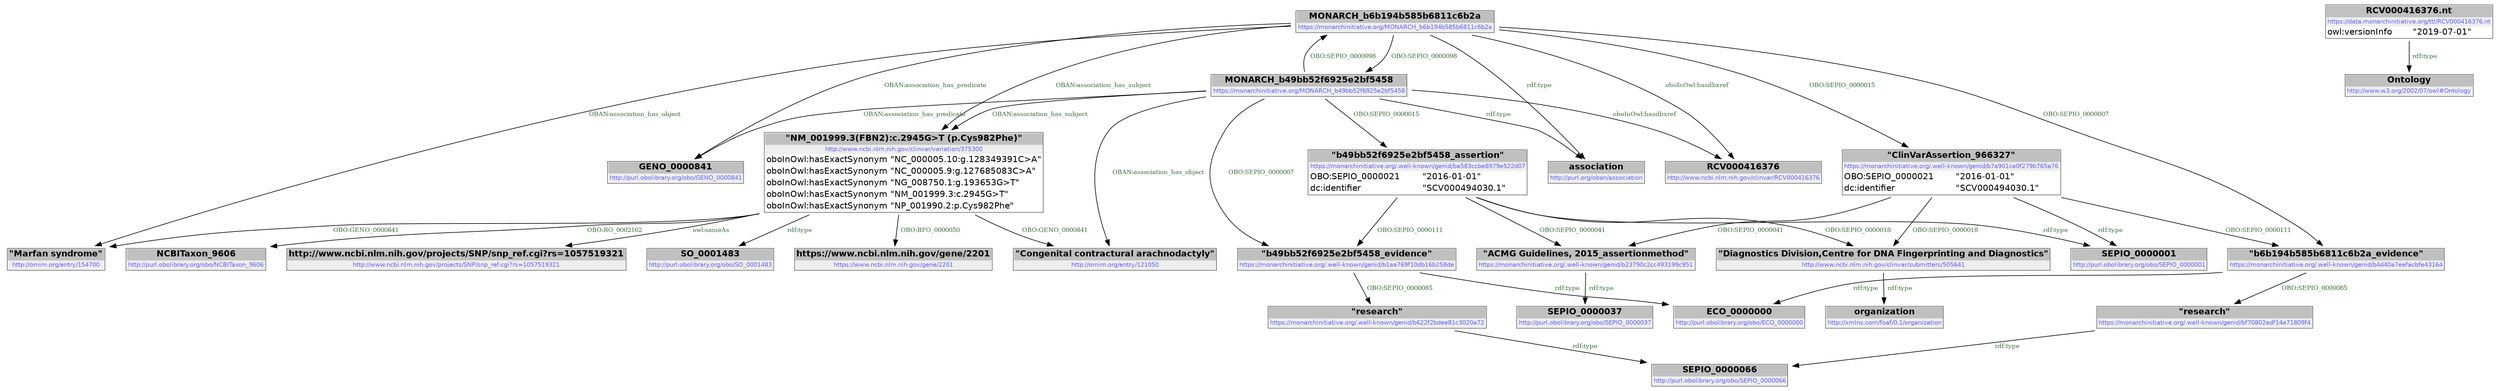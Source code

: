 digraph { 
 node [ fontname="DejaVu Sans" ] ; 
	node1 -> node2 [ color=BLACK, label=< <font point-size='10' color='#336633'>OBAN:association_has_predicate</font> > ] ;
	node6 -> node5 [ color=BLACK, label=< <font point-size='10' color='#336633'>OBO:SEPIO_0000007</font> > ] ;
	node1 -> node6 [ color=BLACK, label=< <font point-size='10' color='#336633'>OBO:SEPIO_0000098</font> > ] ;
	node1 -> node7 [ color=BLACK, label=< <font point-size='10' color='#336633'>OBO:SEPIO_0000007</font> > ] ;
	node7 -> node8 [ color=BLACK, label=< <font point-size='10' color='#336633'>OBO:SEPIO_0000085</font> > ] ;
	node9 -> node5 [ color=BLACK, label=< <font point-size='10' color='#336633'>OBO:SEPIO_0000111</font> > ] ;
	node0 -> node7 [ color=BLACK, label=< <font point-size='10' color='#336633'>OBO:SEPIO_0000111</font> > ] ;
	node1 -> node10 [ color=BLACK, label=< <font point-size='10' color='#336633'>rdf:type</font> > ] ;
	node11 -> node12 [ color=BLACK, label=< <font point-size='10' color='#336633'>rdf:type</font> > ] ;
	node13 -> node14 [ color=BLACK, label=< <font point-size='10' color='#336633'>rdf:type</font> > ] ;
	node6 -> node10 [ color=BLACK, label=< <font point-size='10' color='#336633'>rdf:type</font> > ] ;
	node16 -> node17 [ color=BLACK, label=< <font point-size='10' color='#336633'>rdf:type</font> > ] ;
	node6 -> node18 [ color=BLACK, label=< <font point-size='10' color='#336633'>OBAN:association_has_object</font> > ] ;
	node13 -> node19 [ color=BLACK, label=< <font point-size='10' color='#336633'>OBO:RO_0002162</font> > ] ;
	node1 -> node20 [ color=BLACK, label=< <font point-size='10' color='#336633'>oboInOwl:hasdbxref</font> > ] ;
	node0 -> node21 [ color=BLACK, label=< <font point-size='10' color='#336633'>rdf:type</font> > ] ;
	node6 -> node9 [ color=BLACK, label=< <font point-size='10' color='#336633'>OBO:SEPIO_0000015</font> > ] ;
	node5 -> node22 [ color=BLACK, label=< <font point-size='10' color='#336633'>rdf:type</font> > ] ;
	node9 -> node3 [ color=BLACK, label=< <font point-size='10' color='#336633'>OBO:SEPIO_0000041</font> > ] ;
	node5 -> node4 [ color=BLACK, label=< <font point-size='10' color='#336633'>OBO:SEPIO_0000085</font> > ] ;
	node13 -> node23 [ color=BLACK, label=< <font point-size='10' color='#336633'>owl:sameAs</font> > ] ;
	node8 -> node24 [ color=BLACK, label=< <font point-size='10' color='#336633'>rdf:type</font> > ] ;
	node7 -> node22 [ color=BLACK, label=< <font point-size='10' color='#336633'>rdf:type</font> > ] ;
	node13 -> node15 [ color=BLACK, label=< <font point-size='10' color='#336633'>OBO:GENO_0000841</font> > ] ;
	node9 -> node16 [ color=BLACK, label=< <font point-size='10' color='#336633'>OBO:SEPIO_0000018</font> > ] ;
	node0 -> node16 [ color=BLACK, label=< <font point-size='10' color='#336633'>OBO:SEPIO_0000018</font> > ] ;
	node9 -> node21 [ color=BLACK, label=< <font point-size='10' color='#336633'>rdf:type</font> > ] ;
	node3 -> node25 [ color=BLACK, label=< <font point-size='10' color='#336633'>rdf:type</font> > ] ;
	node0 -> node3 [ color=BLACK, label=< <font point-size='10' color='#336633'>OBO:SEPIO_0000041</font> > ] ;
	node4 -> node24 [ color=BLACK, label=< <font point-size='10' color='#336633'>rdf:type</font> > ] ;
	node6 -> node20 [ color=BLACK, label=< <font point-size='10' color='#336633'>oboInOwl:hasdbxref</font> > ] ;
	node13 -> node26 [ color=BLACK, label=< <font point-size='10' color='#336633'>OBO:BFO_0000050</font> > ] ;
	node6 -> node2 [ color=BLACK, label=< <font point-size='10' color='#336633'>OBAN:association_has_predicate</font> > ] ;
	node6 -> node1 [ color=BLACK, label=< <font point-size='10' color='#336633'>OBO:SEPIO_0000098</font> > ] ;
	node1 -> node15 [ color=BLACK, label=< <font point-size='10' color='#336633'>OBAN:association_has_object</font> > ] ;
	node6 -> node13 [ color=BLACK, label=< <font point-size='10' color='#336633'>OBAN:association_has_subject</font> > ] ;
	node1 -> node0 [ color=BLACK, label=< <font point-size='10' color='#336633'>OBO:SEPIO_0000015</font> > ] ;
	node1 -> node13 [ color=BLACK, label=< <font point-size='10' color='#336633'>OBAN:association_has_subject</font> > ] ;
	node13 -> node18 [ color=BLACK, label=< <font point-size='10' color='#336633'>OBO:GENO_0000841</font> > ] ;
# https://monarchinitiative.org/.well-known/genid/b7a901ca0f279b765a76 node0
node0 [ shape=none, color=black label=< <table color='#666666' cellborder='0' cellspacing='0' border='1'><tr><td colspan='2' bgcolor='grey'><B>&quot;ClinVarAssertion_966327&quot;</B></td></tr><tr><td href='https://monarchinitiative.org/.well-known/genid/b7a901ca0f279b765a76' bgcolor='#eeeeee' colspan='2'><font point-size='10' color='#6666ff'>https://monarchinitiative.org/.well-known/genid/b7a901ca0f279b765a76</font></td></tr><tr><td align='left'>OBO:SEPIO_0000021</td><td align='left'>&quot;2016-01-01&quot;</td></tr><tr><td align='left'>dc:identifier</td><td align='left'>&quot;SCV000494030.1&quot;</td></tr></table> > ] 
# https://monarchinitiative.org/MONARCH_b6b194b585b6811c6b2a node1
node1 [ shape=none, color=black label=< <table color='#666666' cellborder='0' cellspacing='0' border='1'><tr><td colspan='2' bgcolor='grey'><B>MONARCH_b6b194b585b6811c6b2a</B></td></tr><tr><td href='https://monarchinitiative.org/MONARCH_b6b194b585b6811c6b2a' bgcolor='#eeeeee' colspan='2'><font point-size='10' color='#6666ff'>https://monarchinitiative.org/MONARCH_b6b194b585b6811c6b2a</font></td></tr></table> > ] 
# http://purl.obolibrary.org/obo/GENO_0000841 node2
node2 [ shape=none, color=black label=< <table color='#666666' cellborder='0' cellspacing='0' border='1'><tr><td colspan='2' bgcolor='grey'><B>GENO_0000841</B></td></tr><tr><td href='http://purl.obolibrary.org/obo/GENO_0000841' bgcolor='#eeeeee' colspan='2'><font point-size='10' color='#6666ff'>http://purl.obolibrary.org/obo/GENO_0000841</font></td></tr></table> > ] 
# https://monarchinitiative.org/.well-known/genid/b23790c2cc493199c951 node3
node3 [ shape=none, color=black label=< <table color='#666666' cellborder='0' cellspacing='0' border='1'><tr><td colspan='2' bgcolor='grey'><B>&quot;ACMG Guidelines, 2015_assertionmethod&quot;</B></td></tr><tr><td href='https://monarchinitiative.org/.well-known/genid/b23790c2cc493199c951' bgcolor='#eeeeee' colspan='2'><font point-size='10' color='#6666ff'>https://monarchinitiative.org/.well-known/genid/b23790c2cc493199c951</font></td></tr></table> > ] 
# https://monarchinitiative.org/.well-known/genid/b622f2bdee81c3020a72 node4
node4 [ shape=none, color=black label=< <table color='#666666' cellborder='0' cellspacing='0' border='1'><tr><td colspan='2' bgcolor='grey'><B>&quot;research&quot;</B></td></tr><tr><td href='https://monarchinitiative.org/.well-known/genid/b622f2bdee81c3020a72' bgcolor='#eeeeee' colspan='2'><font point-size='10' color='#6666ff'>https://monarchinitiative.org/.well-known/genid/b622f2bdee81c3020a72</font></td></tr></table> > ] 
# https://monarchinitiative.org/.well-known/genid/b1aa769f10db16b258de node5
node5 [ shape=none, color=black label=< <table color='#666666' cellborder='0' cellspacing='0' border='1'><tr><td colspan='2' bgcolor='grey'><B>&quot;b49bb52f6925e2bf5458_evidence&quot;</B></td></tr><tr><td href='https://monarchinitiative.org/.well-known/genid/b1aa769f10db16b258de' bgcolor='#eeeeee' colspan='2'><font point-size='10' color='#6666ff'>https://monarchinitiative.org/.well-known/genid/b1aa769f10db16b258de</font></td></tr></table> > ] 
# https://monarchinitiative.org/MONARCH_b49bb52f6925e2bf5458 node6
node6 [ shape=none, color=black label=< <table color='#666666' cellborder='0' cellspacing='0' border='1'><tr><td colspan='2' bgcolor='grey'><B>MONARCH_b49bb52f6925e2bf5458</B></td></tr><tr><td href='https://monarchinitiative.org/MONARCH_b49bb52f6925e2bf5458' bgcolor='#eeeeee' colspan='2'><font point-size='10' color='#6666ff'>https://monarchinitiative.org/MONARCH_b49bb52f6925e2bf5458</font></td></tr></table> > ] 
# https://monarchinitiative.org/.well-known/genid/b4d40a7eefacbfe43164 node7
node7 [ shape=none, color=black label=< <table color='#666666' cellborder='0' cellspacing='0' border='1'><tr><td colspan='2' bgcolor='grey'><B>&quot;b6b194b585b6811c6b2a_evidence&quot;</B></td></tr><tr><td href='https://monarchinitiative.org/.well-known/genid/b4d40a7eefacbfe43164' bgcolor='#eeeeee' colspan='2'><font point-size='10' color='#6666ff'>https://monarchinitiative.org/.well-known/genid/b4d40a7eefacbfe43164</font></td></tr></table> > ] 
# https://monarchinitiative.org/.well-known/genid/bf70802edf14e71809f4 node8
node8 [ shape=none, color=black label=< <table color='#666666' cellborder='0' cellspacing='0' border='1'><tr><td colspan='2' bgcolor='grey'><B>&quot;research&quot;</B></td></tr><tr><td href='https://monarchinitiative.org/.well-known/genid/bf70802edf14e71809f4' bgcolor='#eeeeee' colspan='2'><font point-size='10' color='#6666ff'>https://monarchinitiative.org/.well-known/genid/bf70802edf14e71809f4</font></td></tr></table> > ] 
# https://monarchinitiative.org/.well-known/genid/ba583ccbe8979e522d07 node9
node9 [ shape=none, color=black label=< <table color='#666666' cellborder='0' cellspacing='0' border='1'><tr><td colspan='2' bgcolor='grey'><B>&quot;b49bb52f6925e2bf5458_assertion&quot;</B></td></tr><tr><td href='https://monarchinitiative.org/.well-known/genid/ba583ccbe8979e522d07' bgcolor='#eeeeee' colspan='2'><font point-size='10' color='#6666ff'>https://monarchinitiative.org/.well-known/genid/ba583ccbe8979e522d07</font></td></tr><tr><td align='left'>OBO:SEPIO_0000021</td><td align='left'>&quot;2016-01-01&quot;</td></tr><tr><td align='left'>dc:identifier</td><td align='left'>&quot;SCV000494030.1&quot;</td></tr></table> > ] 
# http://purl.org/oban/association node10
node10 [ shape=none, color=black label=< <table color='#666666' cellborder='0' cellspacing='0' border='1'><tr><td colspan='2' bgcolor='grey'><B>association</B></td></tr><tr><td href='http://purl.org/oban/association' bgcolor='#eeeeee' colspan='2'><font point-size='10' color='#6666ff'>http://purl.org/oban/association</font></td></tr></table> > ] 
# https://data.monarchinitiative.org/ttl/RCV000416376.nt node11
node11 [ shape=none, color=black label=< <table color='#666666' cellborder='0' cellspacing='0' border='1'><tr><td colspan='2' bgcolor='grey'><B>RCV000416376.nt</B></td></tr><tr><td href='https://data.monarchinitiative.org/ttl/RCV000416376.nt' bgcolor='#eeeeee' colspan='2'><font point-size='10' color='#6666ff'>https://data.monarchinitiative.org/ttl/RCV000416376.nt</font></td></tr><tr><td align='left'>owl:versionInfo</td><td align='left'>&quot;2019-07-01&quot;</td></tr></table> > ] 
# http://www.w3.org/2002/07/owl#Ontology node12
node12 [ shape=none, color=black label=< <table color='#666666' cellborder='0' cellspacing='0' border='1'><tr><td colspan='2' bgcolor='grey'><B>Ontology</B></td></tr><tr><td href='http://www.w3.org/2002/07/owl#Ontology' bgcolor='#eeeeee' colspan='2'><font point-size='10' color='#6666ff'>http://www.w3.org/2002/07/owl#Ontology</font></td></tr></table> > ] 
# http://www.ncbi.nlm.nih.gov/clinvar/variation/375300 node13
node13 [ shape=none, color=black label=< <table color='#666666' cellborder='0' cellspacing='0' border='1'><tr><td colspan='2' bgcolor='grey'><B>&quot;NM_001999.3(FBN2):c.2945G&gt;T (p.Cys982Phe)&quot;</B></td></tr><tr><td href='http://www.ncbi.nlm.nih.gov/clinvar/variation/375300' bgcolor='#eeeeee' colspan='2'><font point-size='10' color='#6666ff'>http://www.ncbi.nlm.nih.gov/clinvar/variation/375300</font></td></tr><tr><td align='left'>oboInOwl:hasExactSynonym</td><td align='left'>&quot;NC_000005.10:g.128349391C&gt;A&quot;</td></tr><tr><td align='left'>oboInOwl:hasExactSynonym</td><td align='left'>&quot;NC_000005.9:g.127685083C&gt;A&quot;</td></tr><tr><td align='left'>oboInOwl:hasExactSynonym</td><td align='left'>&quot;NG_008750.1:g.193653G&gt;T&quot;</td></tr><tr><td align='left'>oboInOwl:hasExactSynonym</td><td align='left'>&quot;NM_001999.3:c.2945G&gt;T&quot;</td></tr><tr><td align='left'>oboInOwl:hasExactSynonym</td><td align='left'>&quot;NP_001990.2:p.Cys982Phe&quot;</td></tr></table> > ] 
# http://purl.obolibrary.org/obo/SO_0001483 node14
node14 [ shape=none, color=black label=< <table color='#666666' cellborder='0' cellspacing='0' border='1'><tr><td colspan='2' bgcolor='grey'><B>SO_0001483</B></td></tr><tr><td href='http://purl.obolibrary.org/obo/SO_0001483' bgcolor='#eeeeee' colspan='2'><font point-size='10' color='#6666ff'>http://purl.obolibrary.org/obo/SO_0001483</font></td></tr></table> > ] 
# http://omim.org/entry/154700 node15
node15 [ shape=none, color=black label=< <table color='#666666' cellborder='0' cellspacing='0' border='1'><tr><td colspan='2' bgcolor='grey'><B>&quot;Marfan syndrome&quot;</B></td></tr><tr><td href='http://omim.org/entry/154700' bgcolor='#eeeeee' colspan='2'><font point-size='10' color='#6666ff'>http://omim.org/entry/154700</font></td></tr></table> > ] 
# http://www.ncbi.nlm.nih.gov/clinvar/submitters/505641 node16
node16 [ shape=none, color=black label=< <table color='#666666' cellborder='0' cellspacing='0' border='1'><tr><td colspan='2' bgcolor='grey'><B>&quot;Diagnostics Division,Centre for DNA Fingerprinting and Diagnostics&quot;</B></td></tr><tr><td href='http://www.ncbi.nlm.nih.gov/clinvar/submitters/505641' bgcolor='#eeeeee' colspan='2'><font point-size='10' color='#6666ff'>http://www.ncbi.nlm.nih.gov/clinvar/submitters/505641</font></td></tr></table> > ] 
# http://xmlns.com/foaf/0.1/organization node17
node17 [ shape=none, color=black label=< <table color='#666666' cellborder='0' cellspacing='0' border='1'><tr><td colspan='2' bgcolor='grey'><B>organization</B></td></tr><tr><td href='http://xmlns.com/foaf/0.1/organization' bgcolor='#eeeeee' colspan='2'><font point-size='10' color='#6666ff'>http://xmlns.com/foaf/0.1/organization</font></td></tr></table> > ] 
# http://omim.org/entry/121050 node18
node18 [ shape=none, color=black label=< <table color='#666666' cellborder='0' cellspacing='0' border='1'><tr><td colspan='2' bgcolor='grey'><B>&quot;Congenital contractural arachnodactyly&quot;</B></td></tr><tr><td href='http://omim.org/entry/121050' bgcolor='#eeeeee' colspan='2'><font point-size='10' color='#6666ff'>http://omim.org/entry/121050</font></td></tr></table> > ] 
# http://purl.obolibrary.org/obo/NCBITaxon_9606 node19
node19 [ shape=none, color=black label=< <table color='#666666' cellborder='0' cellspacing='0' border='1'><tr><td colspan='2' bgcolor='grey'><B>NCBITaxon_9606</B></td></tr><tr><td href='http://purl.obolibrary.org/obo/NCBITaxon_9606' bgcolor='#eeeeee' colspan='2'><font point-size='10' color='#6666ff'>http://purl.obolibrary.org/obo/NCBITaxon_9606</font></td></tr></table> > ] 
# http://www.ncbi.nlm.nih.gov/clinvar/RCV000416376 node20
node20 [ shape=none, color=black label=< <table color='#666666' cellborder='0' cellspacing='0' border='1'><tr><td colspan='2' bgcolor='grey'><B>RCV000416376</B></td></tr><tr><td href='http://www.ncbi.nlm.nih.gov/clinvar/RCV000416376' bgcolor='#eeeeee' colspan='2'><font point-size='10' color='#6666ff'>http://www.ncbi.nlm.nih.gov/clinvar/RCV000416376</font></td></tr></table> > ] 
# http://purl.obolibrary.org/obo/SEPIO_0000001 node21
node21 [ shape=none, color=black label=< <table color='#666666' cellborder='0' cellspacing='0' border='1'><tr><td colspan='2' bgcolor='grey'><B>SEPIO_0000001</B></td></tr><tr><td href='http://purl.obolibrary.org/obo/SEPIO_0000001' bgcolor='#eeeeee' colspan='2'><font point-size='10' color='#6666ff'>http://purl.obolibrary.org/obo/SEPIO_0000001</font></td></tr></table> > ] 
# http://purl.obolibrary.org/obo/ECO_0000000 node22
node22 [ shape=none, color=black label=< <table color='#666666' cellborder='0' cellspacing='0' border='1'><tr><td colspan='2' bgcolor='grey'><B>ECO_0000000</B></td></tr><tr><td href='http://purl.obolibrary.org/obo/ECO_0000000' bgcolor='#eeeeee' colspan='2'><font point-size='10' color='#6666ff'>http://purl.obolibrary.org/obo/ECO_0000000</font></td></tr></table> > ] 
# http://www.ncbi.nlm.nih.gov/projects/SNP/snp_ref.cgi?rs=1057519321 node23
node23 [ shape=none, color=black label=< <table color='#666666' cellborder='0' cellspacing='0' border='1'><tr><td colspan='2' bgcolor='grey'><B>http://www.ncbi.nlm.nih.gov/projects/SNP/snp_ref.cgi?rs=1057519321</B></td></tr><tr><td href='http://www.ncbi.nlm.nih.gov/projects/SNP/snp_ref.cgi?rs=1057519321' bgcolor='#eeeeee' colspan='2'><font point-size='10' color='#6666ff'>http://www.ncbi.nlm.nih.gov/projects/SNP/snp_ref.cgi?rs=1057519321</font></td></tr></table> > ] 
# http://purl.obolibrary.org/obo/SEPIO_0000066 node24
node24 [ shape=none, color=black label=< <table color='#666666' cellborder='0' cellspacing='0' border='1'><tr><td colspan='2' bgcolor='grey'><B>SEPIO_0000066</B></td></tr><tr><td href='http://purl.obolibrary.org/obo/SEPIO_0000066' bgcolor='#eeeeee' colspan='2'><font point-size='10' color='#6666ff'>http://purl.obolibrary.org/obo/SEPIO_0000066</font></td></tr></table> > ] 
# http://purl.obolibrary.org/obo/SEPIO_0000037 node25
node25 [ shape=none, color=black label=< <table color='#666666' cellborder='0' cellspacing='0' border='1'><tr><td colspan='2' bgcolor='grey'><B>SEPIO_0000037</B></td></tr><tr><td href='http://purl.obolibrary.org/obo/SEPIO_0000037' bgcolor='#eeeeee' colspan='2'><font point-size='10' color='#6666ff'>http://purl.obolibrary.org/obo/SEPIO_0000037</font></td></tr></table> > ] 
# https://www.ncbi.nlm.nih.gov/gene/2201 node26
node26 [ shape=none, color=black label=< <table color='#666666' cellborder='0' cellspacing='0' border='1'><tr><td colspan='2' bgcolor='grey'><B>https://www.ncbi.nlm.nih.gov/gene/2201</B></td></tr><tr><td href='https://www.ncbi.nlm.nih.gov/gene/2201' bgcolor='#eeeeee' colspan='2'><font point-size='10' color='#6666ff'>https://www.ncbi.nlm.nih.gov/gene/2201</font></td></tr></table> > ] 
}
